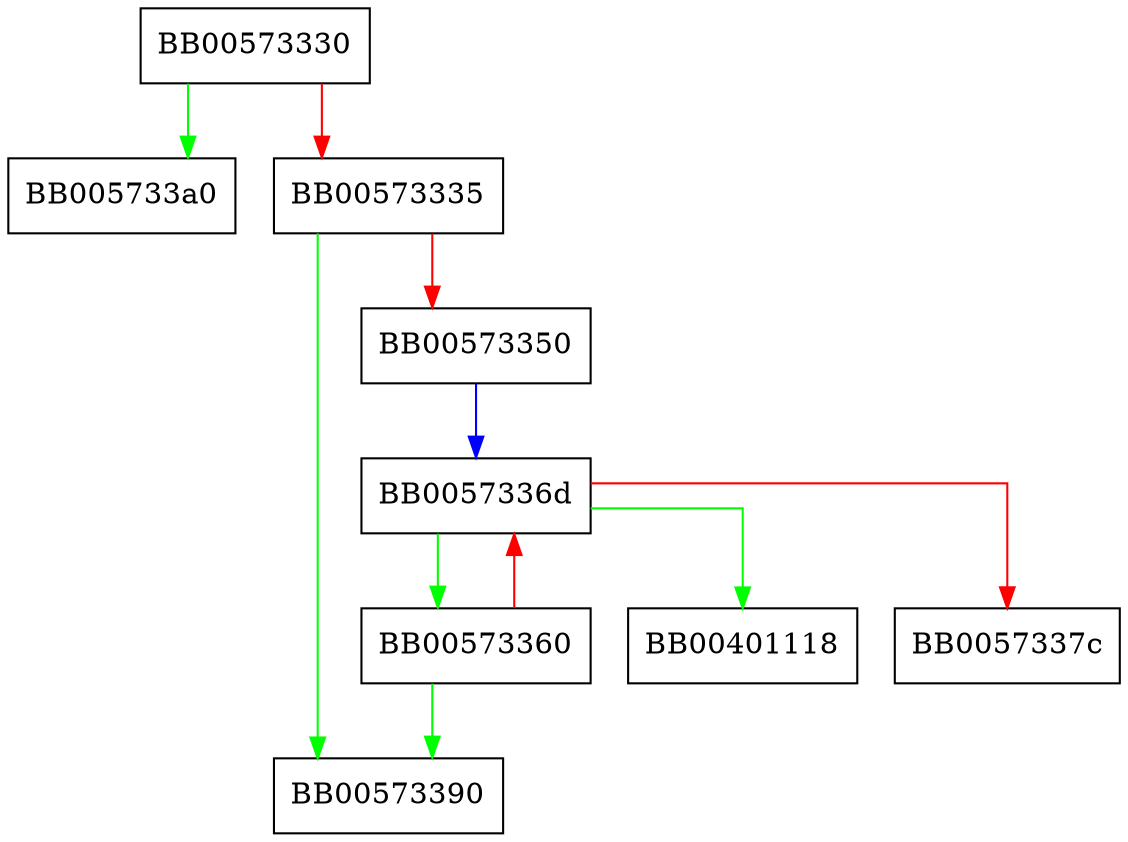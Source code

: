 digraph conf_ssl_name_find {
  node [shape="box"];
  graph [splines=ortho];
  BB00573330 -> BB005733a0 [color="green"];
  BB00573330 -> BB00573335 [color="red"];
  BB00573335 -> BB00573390 [color="green"];
  BB00573335 -> BB00573350 [color="red"];
  BB00573350 -> BB0057336d [color="blue"];
  BB00573360 -> BB00573390 [color="green"];
  BB00573360 -> BB0057336d [color="red"];
  BB0057336d -> BB00401118 [color="green"];
  BB0057336d -> BB00573360 [color="green"];
  BB0057336d -> BB0057337c [color="red"];
}